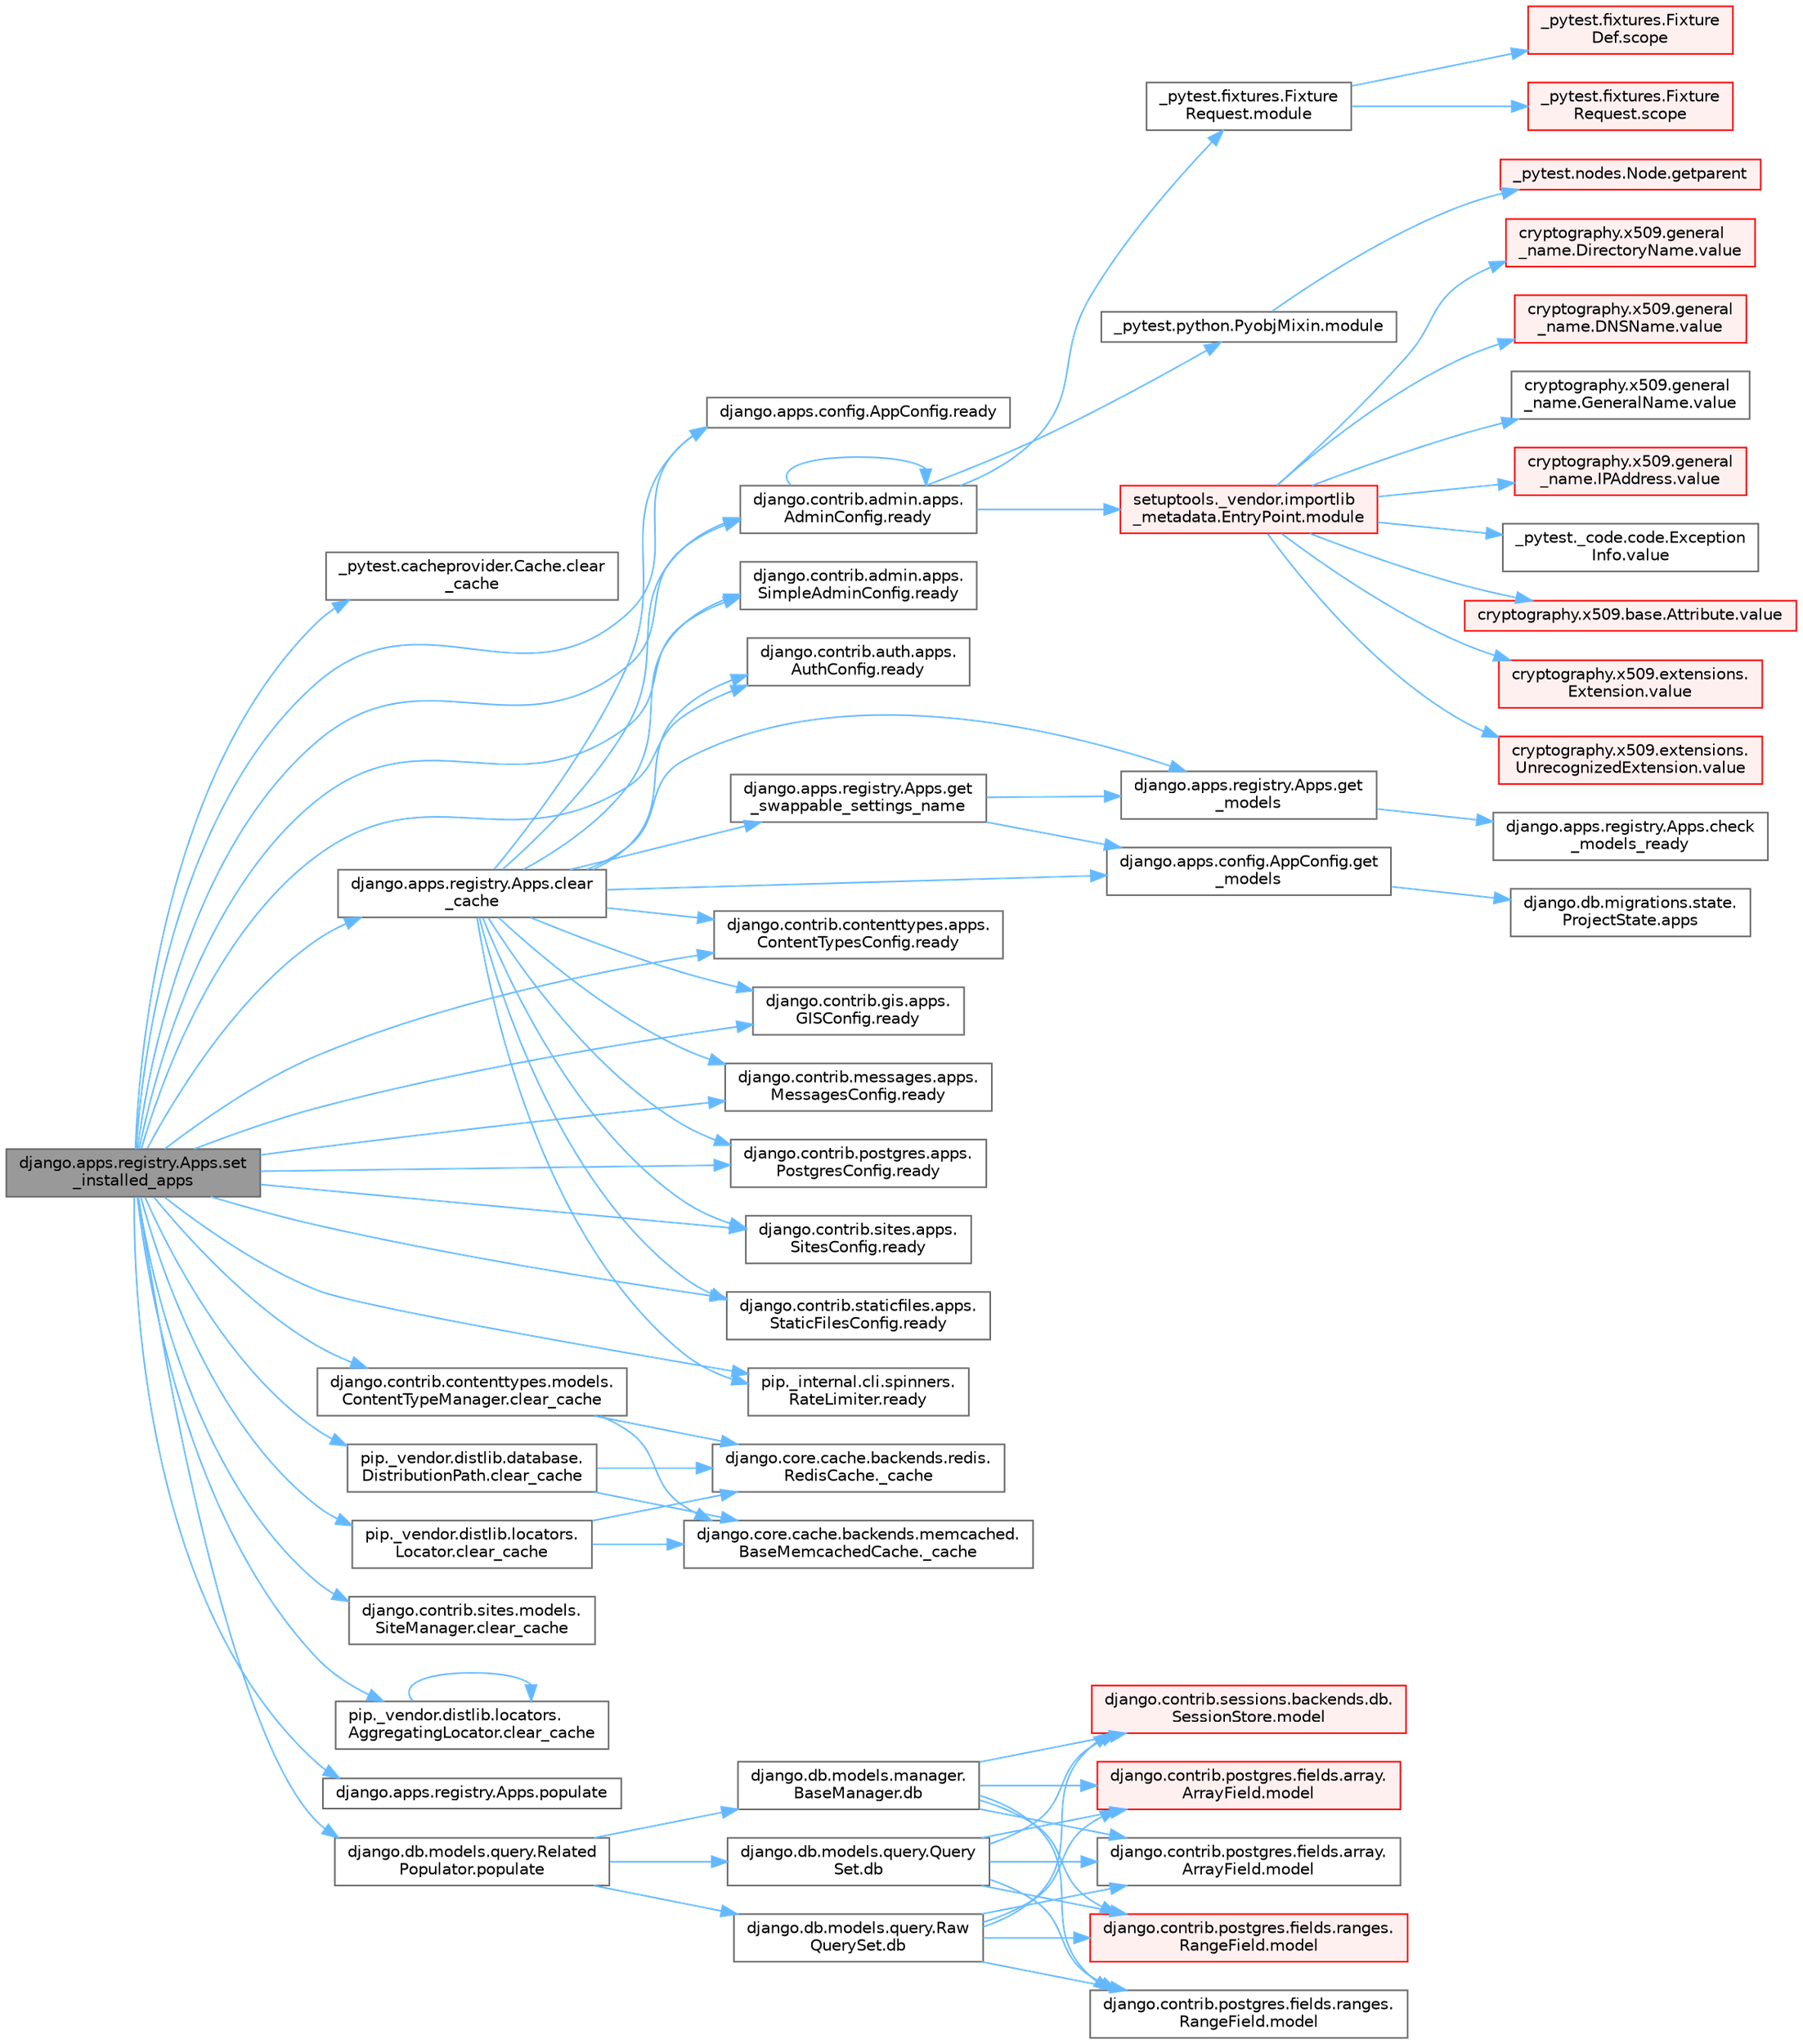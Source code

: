 digraph "django.apps.registry.Apps.set_installed_apps"
{
 // LATEX_PDF_SIZE
  bgcolor="transparent";
  edge [fontname=Helvetica,fontsize=10,labelfontname=Helvetica,labelfontsize=10];
  node [fontname=Helvetica,fontsize=10,shape=box,height=0.2,width=0.4];
  rankdir="LR";
  Node1 [id="Node000001",label="django.apps.registry.Apps.set\l_installed_apps",height=0.2,width=0.4,color="gray40", fillcolor="grey60", style="filled", fontcolor="black",tooltip=" "];
  Node1 -> Node2 [id="edge1_Node000001_Node000002",color="steelblue1",style="solid",tooltip=" "];
  Node2 [id="Node000002",label="_pytest.cacheprovider.Cache.clear\l_cache",height=0.2,width=0.4,color="grey40", fillcolor="white", style="filled",URL="$class__pytest_1_1cacheprovider_1_1_cache.html#a8517e252c5f11ccce0d5986473242628",tooltip=" "];
  Node1 -> Node3 [id="edge2_Node000001_Node000003",color="steelblue1",style="solid",tooltip=" "];
  Node3 [id="Node000003",label="django.apps.registry.Apps.clear\l_cache",height=0.2,width=0.4,color="grey40", fillcolor="white", style="filled",URL="$classdjango_1_1apps_1_1registry_1_1_apps.html#ae0ec3a2f0a5af7cbfbc23e509031539a",tooltip=" "];
  Node3 -> Node4 [id="edge3_Node000003_Node000004",color="steelblue1",style="solid",tooltip=" "];
  Node4 [id="Node000004",label="django.apps.config.AppConfig.get\l_models",height=0.2,width=0.4,color="grey40", fillcolor="white", style="filled",URL="$classdjango_1_1apps_1_1config_1_1_app_config.html#a188c27f9eea1735cd48bf560897a37ca",tooltip=" "];
  Node4 -> Node5 [id="edge4_Node000004_Node000005",color="steelblue1",style="solid",tooltip=" "];
  Node5 [id="Node000005",label="django.db.migrations.state.\lProjectState.apps",height=0.2,width=0.4,color="grey40", fillcolor="white", style="filled",URL="$classdjango_1_1db_1_1migrations_1_1state_1_1_project_state.html#a512f631936ae6b299fa822af8d84eb62",tooltip=" "];
  Node3 -> Node6 [id="edge5_Node000003_Node000006",color="steelblue1",style="solid",tooltip=" "];
  Node6 [id="Node000006",label="django.apps.registry.Apps.get\l_models",height=0.2,width=0.4,color="grey40", fillcolor="white", style="filled",URL="$classdjango_1_1apps_1_1registry_1_1_apps.html#acb337cd0ebaa2969113f6b1d8eea2c2e",tooltip=" "];
  Node6 -> Node7 [id="edge6_Node000006_Node000007",color="steelblue1",style="solid",tooltip=" "];
  Node7 [id="Node000007",label="django.apps.registry.Apps.check\l_models_ready",height=0.2,width=0.4,color="grey40", fillcolor="white", style="filled",URL="$classdjango_1_1apps_1_1registry_1_1_apps.html#a9f2d404bc65718338f4d9403c5320bee",tooltip=" "];
  Node3 -> Node8 [id="edge7_Node000003_Node000008",color="steelblue1",style="solid",tooltip=" "];
  Node8 [id="Node000008",label="django.apps.registry.Apps.get\l_swappable_settings_name",height=0.2,width=0.4,color="grey40", fillcolor="white", style="filled",URL="$classdjango_1_1apps_1_1registry_1_1_apps.html#a5ba856dd6eb78e9b95b8e05fc9249237",tooltip=" "];
  Node8 -> Node4 [id="edge8_Node000008_Node000004",color="steelblue1",style="solid",tooltip=" "];
  Node8 -> Node6 [id="edge9_Node000008_Node000006",color="steelblue1",style="solid",tooltip=" "];
  Node3 -> Node9 [id="edge10_Node000003_Node000009",color="steelblue1",style="solid",tooltip=" "];
  Node9 [id="Node000009",label="django.apps.config.AppConfig.ready",height=0.2,width=0.4,color="grey40", fillcolor="white", style="filled",URL="$classdjango_1_1apps_1_1config_1_1_app_config.html#a08f05a339329599dd195bf1037c638e5",tooltip=" "];
  Node3 -> Node10 [id="edge11_Node000003_Node000010",color="steelblue1",style="solid",tooltip=" "];
  Node10 [id="Node000010",label="django.contrib.admin.apps.\lAdminConfig.ready",height=0.2,width=0.4,color="grey40", fillcolor="white", style="filled",URL="$classdjango_1_1contrib_1_1admin_1_1apps_1_1_admin_config.html#a974b1b1482df95ff46898bf20d7d0ecd",tooltip=" "];
  Node10 -> Node11 [id="edge12_Node000010_Node000011",color="steelblue1",style="solid",tooltip=" "];
  Node11 [id="Node000011",label="_pytest.fixtures.Fixture\lRequest.module",height=0.2,width=0.4,color="grey40", fillcolor="white", style="filled",URL="$class__pytest_1_1fixtures_1_1_fixture_request.html#ad7a3eaa568b0f3ba67ebf2fd02ecea0e",tooltip=" "];
  Node11 -> Node12 [id="edge13_Node000011_Node000012",color="steelblue1",style="solid",tooltip=" "];
  Node12 [id="Node000012",label="_pytest.fixtures.Fixture\lDef.scope",height=0.2,width=0.4,color="red", fillcolor="#FFF0F0", style="filled",URL="$class__pytest_1_1fixtures_1_1_fixture_def.html#a7631cdae842daae93780def0698acba2",tooltip=" "];
  Node11 -> Node16 [id="edge14_Node000011_Node000016",color="steelblue1",style="solid",tooltip=" "];
  Node16 [id="Node000016",label="_pytest.fixtures.Fixture\lRequest.scope",height=0.2,width=0.4,color="red", fillcolor="#FFF0F0", style="filled",URL="$class__pytest_1_1fixtures_1_1_fixture_request.html#acb5406ee9e8cf7147711b9314b6c951a",tooltip=" "];
  Node10 -> Node17 [id="edge15_Node000010_Node000017",color="steelblue1",style="solid",tooltip=" "];
  Node17 [id="Node000017",label="_pytest.python.PyobjMixin.module",height=0.2,width=0.4,color="grey40", fillcolor="white", style="filled",URL="$class__pytest_1_1python_1_1_pyobj_mixin.html#a59f370b8fb7ac30c262e6dc2797527d2",tooltip=" "];
  Node17 -> Node18 [id="edge16_Node000017_Node000018",color="steelblue1",style="solid",tooltip=" "];
  Node18 [id="Node000018",label="_pytest.nodes.Node.getparent",height=0.2,width=0.4,color="red", fillcolor="#FFF0F0", style="filled",URL="$class__pytest_1_1nodes_1_1_node.html#aa43550c78abb0cf55437b1fd51bf8aa5",tooltip=" "];
  Node10 -> Node21 [id="edge17_Node000010_Node000021",color="steelblue1",style="solid",tooltip=" "];
  Node21 [id="Node000021",label="setuptools._vendor.importlib\l_metadata.EntryPoint.module",height=0.2,width=0.4,color="red", fillcolor="#FFF0F0", style="filled",URL="$classsetuptools_1_1__vendor_1_1importlib__metadata_1_1_entry_point.html#ab0cf8662ae1b114f079d464a9bdbb70f",tooltip=" "];
  Node21 -> Node22 [id="edge18_Node000021_Node000022",color="steelblue1",style="solid",tooltip=" "];
  Node22 [id="Node000022",label="_pytest._code.code.Exception\lInfo.value",height=0.2,width=0.4,color="grey40", fillcolor="white", style="filled",URL="$class__pytest_1_1__code_1_1code_1_1_exception_info.html#a65675b4b4254ece8c2b96f442ffa6a75",tooltip=" "];
  Node21 -> Node23 [id="edge19_Node000021_Node000023",color="steelblue1",style="solid",tooltip=" "];
  Node23 [id="Node000023",label="cryptography.x509.base.Attribute.value",height=0.2,width=0.4,color="red", fillcolor="#FFF0F0", style="filled",URL="$classcryptography_1_1x509_1_1base_1_1_attribute.html#a60472bf1e6c7d1a19111b910c23c097a",tooltip=" "];
  Node21 -> Node27 [id="edge20_Node000021_Node000027",color="steelblue1",style="solid",tooltip=" "];
  Node27 [id="Node000027",label="cryptography.x509.extensions.\lExtension.value",height=0.2,width=0.4,color="red", fillcolor="#FFF0F0", style="filled",URL="$classcryptography_1_1x509_1_1extensions_1_1_extension.html#a8c49255768af4af1c07670fd09fe42a7",tooltip=" "];
  Node21 -> Node28 [id="edge21_Node000021_Node000028",color="steelblue1",style="solid",tooltip=" "];
  Node28 [id="Node000028",label="cryptography.x509.extensions.\lUnrecognizedExtension.value",height=0.2,width=0.4,color="red", fillcolor="#FFF0F0", style="filled",URL="$classcryptography_1_1x509_1_1extensions_1_1_unrecognized_extension.html#a9992d78623e649a72caf3f3ce5a2c0f9",tooltip=" "];
  Node21 -> Node29 [id="edge22_Node000021_Node000029",color="steelblue1",style="solid",tooltip=" "];
  Node29 [id="Node000029",label="cryptography.x509.general\l_name.DirectoryName.value",height=0.2,width=0.4,color="red", fillcolor="#FFF0F0", style="filled",URL="$classcryptography_1_1x509_1_1general__name_1_1_directory_name.html#a68ccf077d3347ac26ff3c85cb234c9fe",tooltip=" "];
  Node21 -> Node30 [id="edge23_Node000021_Node000030",color="steelblue1",style="solid",tooltip=" "];
  Node30 [id="Node000030",label="cryptography.x509.general\l_name.DNSName.value",height=0.2,width=0.4,color="red", fillcolor="#FFF0F0", style="filled",URL="$classcryptography_1_1x509_1_1general__name_1_1_d_n_s_name.html#a93b054a2226f3b5f15aa11e51e8b2357",tooltip=" "];
  Node21 -> Node31 [id="edge24_Node000021_Node000031",color="steelblue1",style="solid",tooltip=" "];
  Node31 [id="Node000031",label="cryptography.x509.general\l_name.GeneralName.value",height=0.2,width=0.4,color="grey40", fillcolor="white", style="filled",URL="$classcryptography_1_1x509_1_1general__name_1_1_general_name.html#a6eebdc32cba49fb672f0904be4be684a",tooltip=" "];
  Node21 -> Node32 [id="edge25_Node000021_Node000032",color="steelblue1",style="solid",tooltip=" "];
  Node32 [id="Node000032",label="cryptography.x509.general\l_name.IPAddress.value",height=0.2,width=0.4,color="red", fillcolor="#FFF0F0", style="filled",URL="$classcryptography_1_1x509_1_1general__name_1_1_i_p_address.html#a514cf4d34f9d4eac1db384e30bfd545c",tooltip=" "];
  Node10 -> Node10 [id="edge26_Node000010_Node000010",color="steelblue1",style="solid",tooltip=" "];
  Node3 -> Node4538 [id="edge27_Node000003_Node004538",color="steelblue1",style="solid",tooltip=" "];
  Node4538 [id="Node004538",label="django.contrib.admin.apps.\lSimpleAdminConfig.ready",height=0.2,width=0.4,color="grey40", fillcolor="white", style="filled",URL="$classdjango_1_1contrib_1_1admin_1_1apps_1_1_simple_admin_config.html#ad2c51982559a20fd1b1f5b361836d2d2",tooltip=" "];
  Node3 -> Node4539 [id="edge28_Node000003_Node004539",color="steelblue1",style="solid",tooltip=" "];
  Node4539 [id="Node004539",label="django.contrib.auth.apps.\lAuthConfig.ready",height=0.2,width=0.4,color="grey40", fillcolor="white", style="filled",URL="$classdjango_1_1contrib_1_1auth_1_1apps_1_1_auth_config.html#a5874d8b878159b4702db36a802e6002d",tooltip=" "];
  Node3 -> Node4540 [id="edge29_Node000003_Node004540",color="steelblue1",style="solid",tooltip=" "];
  Node4540 [id="Node004540",label="django.contrib.contenttypes.apps.\lContentTypesConfig.ready",height=0.2,width=0.4,color="grey40", fillcolor="white", style="filled",URL="$classdjango_1_1contrib_1_1contenttypes_1_1apps_1_1_content_types_config.html#afb8456d16a8b0f222a6793193f9eaa17",tooltip=" "];
  Node3 -> Node4541 [id="edge30_Node000003_Node004541",color="steelblue1",style="solid",tooltip=" "];
  Node4541 [id="Node004541",label="django.contrib.gis.apps.\lGISConfig.ready",height=0.2,width=0.4,color="grey40", fillcolor="white", style="filled",URL="$classdjango_1_1contrib_1_1gis_1_1apps_1_1_g_i_s_config.html#a932b5381109ab8b4b4a0a5c5b4161152",tooltip=" "];
  Node3 -> Node4542 [id="edge31_Node000003_Node004542",color="steelblue1",style="solid",tooltip=" "];
  Node4542 [id="Node004542",label="django.contrib.messages.apps.\lMessagesConfig.ready",height=0.2,width=0.4,color="grey40", fillcolor="white", style="filled",URL="$classdjango_1_1contrib_1_1messages_1_1apps_1_1_messages_config.html#ae4273f06e23036e63183a6cf7d50954c",tooltip=" "];
  Node3 -> Node4543 [id="edge32_Node000003_Node004543",color="steelblue1",style="solid",tooltip=" "];
  Node4543 [id="Node004543",label="django.contrib.postgres.apps.\lPostgresConfig.ready",height=0.2,width=0.4,color="grey40", fillcolor="white", style="filled",URL="$classdjango_1_1contrib_1_1postgres_1_1apps_1_1_postgres_config.html#ac1e422e622290f68b90bb224470dbd21",tooltip=" "];
  Node3 -> Node4544 [id="edge33_Node000003_Node004544",color="steelblue1",style="solid",tooltip=" "];
  Node4544 [id="Node004544",label="django.contrib.sites.apps.\lSitesConfig.ready",height=0.2,width=0.4,color="grey40", fillcolor="white", style="filled",URL="$classdjango_1_1contrib_1_1sites_1_1apps_1_1_sites_config.html#a95cd4a2f76ce943b26cb4cc602dc7174",tooltip=" "];
  Node3 -> Node4545 [id="edge34_Node000003_Node004545",color="steelblue1",style="solid",tooltip=" "];
  Node4545 [id="Node004545",label="django.contrib.staticfiles.apps.\lStaticFilesConfig.ready",height=0.2,width=0.4,color="grey40", fillcolor="white", style="filled",URL="$classdjango_1_1contrib_1_1staticfiles_1_1apps_1_1_static_files_config.html#adcfba2af796bc083b78e8a0fb8a44bb9",tooltip=" "];
  Node3 -> Node4546 [id="edge35_Node000003_Node004546",color="steelblue1",style="solid",tooltip=" "];
  Node4546 [id="Node004546",label="pip._internal.cli.spinners.\lRateLimiter.ready",height=0.2,width=0.4,color="grey40", fillcolor="white", style="filled",URL="$classpip_1_1__internal_1_1cli_1_1spinners_1_1_rate_limiter.html#afe31ae392b4e50a03e9149aa30e3f1ee",tooltip=" "];
  Node1 -> Node4547 [id="edge36_Node000001_Node004547",color="steelblue1",style="solid",tooltip=" "];
  Node4547 [id="Node004547",label="django.contrib.contenttypes.models.\lContentTypeManager.clear_cache",height=0.2,width=0.4,color="grey40", fillcolor="white", style="filled",URL="$classdjango_1_1contrib_1_1contenttypes_1_1models_1_1_content_type_manager.html#a6323753cf40210d9962235ece77548f2",tooltip=" "];
  Node4547 -> Node127 [id="edge37_Node004547_Node000127",color="steelblue1",style="solid",tooltip=" "];
  Node127 [id="Node000127",label="django.core.cache.backends.memcached.\lBaseMemcachedCache._cache",height=0.2,width=0.4,color="grey40", fillcolor="white", style="filled",URL="$classdjango_1_1core_1_1cache_1_1backends_1_1memcached_1_1_base_memcached_cache.html#afd8573b5388481b004d795d02a7eebd3",tooltip=" "];
  Node4547 -> Node128 [id="edge38_Node004547_Node000128",color="steelblue1",style="solid",tooltip=" "];
  Node128 [id="Node000128",label="django.core.cache.backends.redis.\lRedisCache._cache",height=0.2,width=0.4,color="grey40", fillcolor="white", style="filled",URL="$classdjango_1_1core_1_1cache_1_1backends_1_1redis_1_1_redis_cache.html#a38c228bbd313c586cb7de900681708e7",tooltip=" "];
  Node1 -> Node4548 [id="edge39_Node000001_Node004548",color="steelblue1",style="solid",tooltip=" "];
  Node4548 [id="Node004548",label="django.contrib.sites.models.\lSiteManager.clear_cache",height=0.2,width=0.4,color="grey40", fillcolor="white", style="filled",URL="$classdjango_1_1contrib_1_1sites_1_1models_1_1_site_manager.html#ae239373866db3aba992168ae7eb81ca9",tooltip=" "];
  Node1 -> Node4549 [id="edge40_Node000001_Node004549",color="steelblue1",style="solid",tooltip=" "];
  Node4549 [id="Node004549",label="pip._vendor.distlib.database.\lDistributionPath.clear_cache",height=0.2,width=0.4,color="grey40", fillcolor="white", style="filled",URL="$classpip_1_1__vendor_1_1distlib_1_1database_1_1_distribution_path.html#ad6d376f3cabc25fcd2574cbffa6f58ad",tooltip=" "];
  Node4549 -> Node127 [id="edge41_Node004549_Node000127",color="steelblue1",style="solid",tooltip=" "];
  Node4549 -> Node128 [id="edge42_Node004549_Node000128",color="steelblue1",style="solid",tooltip=" "];
  Node1 -> Node4550 [id="edge43_Node000001_Node004550",color="steelblue1",style="solid",tooltip=" "];
  Node4550 [id="Node004550",label="pip._vendor.distlib.locators.\lAggregatingLocator.clear_cache",height=0.2,width=0.4,color="grey40", fillcolor="white", style="filled",URL="$classpip_1_1__vendor_1_1distlib_1_1locators_1_1_aggregating_locator.html#a8438f1ed2437c65296c327afaddfb208",tooltip=" "];
  Node4550 -> Node4550 [id="edge44_Node004550_Node004550",color="steelblue1",style="solid",tooltip=" "];
  Node1 -> Node4551 [id="edge45_Node000001_Node004551",color="steelblue1",style="solid",tooltip=" "];
  Node4551 [id="Node004551",label="pip._vendor.distlib.locators.\lLocator.clear_cache",height=0.2,width=0.4,color="grey40", fillcolor="white", style="filled",URL="$classpip_1_1__vendor_1_1distlib_1_1locators_1_1_locator.html#ac279c2a0fed12bcf640820432a2d1aa5",tooltip=" "];
  Node4551 -> Node127 [id="edge46_Node004551_Node000127",color="steelblue1",style="solid",tooltip=" "];
  Node4551 -> Node128 [id="edge47_Node004551_Node000128",color="steelblue1",style="solid",tooltip=" "];
  Node1 -> Node4552 [id="edge48_Node000001_Node004552",color="steelblue1",style="solid",tooltip=" "];
  Node4552 [id="Node004552",label="django.apps.registry.Apps.populate",height=0.2,width=0.4,color="grey40", fillcolor="white", style="filled",URL="$classdjango_1_1apps_1_1registry_1_1_apps.html#a87cbd6ddb4d17ec51859b35111b61712",tooltip=" "];
  Node1 -> Node4553 [id="edge49_Node000001_Node004553",color="steelblue1",style="solid",tooltip=" "];
  Node4553 [id="Node004553",label="django.db.models.query.Related\lPopulator.populate",height=0.2,width=0.4,color="grey40", fillcolor="white", style="filled",URL="$classdjango_1_1db_1_1models_1_1query_1_1_related_populator.html#aa3aa58889f7c8f4e15d87b4dc082e093",tooltip=" "];
  Node4553 -> Node220 [id="edge50_Node004553_Node000220",color="steelblue1",style="solid",tooltip=" "];
  Node220 [id="Node000220",label="django.db.models.manager.\lBaseManager.db",height=0.2,width=0.4,color="grey40", fillcolor="white", style="filled",URL="$classdjango_1_1db_1_1models_1_1manager_1_1_base_manager.html#ad6c30d1033fbe64ca4ac1d2bf0162a8a",tooltip=" "];
  Node220 -> Node181 [id="edge51_Node000220_Node000181",color="steelblue1",style="solid",tooltip=" "];
  Node181 [id="Node000181",label="django.contrib.postgres.fields.array.\lArrayField.model",height=0.2,width=0.4,color="red", fillcolor="#FFF0F0", style="filled",URL="$classdjango_1_1contrib_1_1postgres_1_1fields_1_1array_1_1_array_field.html#a4402eef4c4784e00671c9f229481f4c1",tooltip=" "];
  Node220 -> Node182 [id="edge52_Node000220_Node000182",color="steelblue1",style="solid",tooltip=" "];
  Node182 [id="Node000182",label="django.contrib.postgres.fields.array.\lArrayField.model",height=0.2,width=0.4,color="grey40", fillcolor="white", style="filled",URL="$classdjango_1_1contrib_1_1postgres_1_1fields_1_1array_1_1_array_field.html#a50a2796de85f960ca282b56ef2d9446c",tooltip=" "];
  Node220 -> Node183 [id="edge53_Node000220_Node000183",color="steelblue1",style="solid",tooltip=" "];
  Node183 [id="Node000183",label="django.contrib.postgres.fields.ranges.\lRangeField.model",height=0.2,width=0.4,color="red", fillcolor="#FFF0F0", style="filled",URL="$classdjango_1_1contrib_1_1postgres_1_1fields_1_1ranges_1_1_range_field.html#aa38c2bbd1bad0c8f9b0315ee468867a2",tooltip=" "];
  Node220 -> Node184 [id="edge54_Node000220_Node000184",color="steelblue1",style="solid",tooltip=" "];
  Node184 [id="Node000184",label="django.contrib.postgres.fields.ranges.\lRangeField.model",height=0.2,width=0.4,color="grey40", fillcolor="white", style="filled",URL="$classdjango_1_1contrib_1_1postgres_1_1fields_1_1ranges_1_1_range_field.html#a91b36827f010affd1ff89569cf40d1af",tooltip=" "];
  Node220 -> Node185 [id="edge55_Node000220_Node000185",color="steelblue1",style="solid",tooltip=" "];
  Node185 [id="Node000185",label="django.contrib.sessions.backends.db.\lSessionStore.model",height=0.2,width=0.4,color="red", fillcolor="#FFF0F0", style="filled",URL="$classdjango_1_1contrib_1_1sessions_1_1backends_1_1db_1_1_session_store.html#af52cfb4371af389c8bd4a6780274c403",tooltip=" "];
  Node4553 -> Node221 [id="edge56_Node004553_Node000221",color="steelblue1",style="solid",tooltip=" "];
  Node221 [id="Node000221",label="django.db.models.query.Query\lSet.db",height=0.2,width=0.4,color="grey40", fillcolor="white", style="filled",URL="$classdjango_1_1db_1_1models_1_1query_1_1_query_set.html#a6ff7e94dd4e7293da5fb86f6349ce9b8",tooltip=" "];
  Node221 -> Node181 [id="edge57_Node000221_Node000181",color="steelblue1",style="solid",tooltip=" "];
  Node221 -> Node182 [id="edge58_Node000221_Node000182",color="steelblue1",style="solid",tooltip=" "];
  Node221 -> Node183 [id="edge59_Node000221_Node000183",color="steelblue1",style="solid",tooltip=" "];
  Node221 -> Node184 [id="edge60_Node000221_Node000184",color="steelblue1",style="solid",tooltip=" "];
  Node221 -> Node185 [id="edge61_Node000221_Node000185",color="steelblue1",style="solid",tooltip=" "];
  Node4553 -> Node222 [id="edge62_Node004553_Node000222",color="steelblue1",style="solid",tooltip=" "];
  Node222 [id="Node000222",label="django.db.models.query.Raw\lQuerySet.db",height=0.2,width=0.4,color="grey40", fillcolor="white", style="filled",URL="$classdjango_1_1db_1_1models_1_1query_1_1_raw_query_set.html#a1f352bf15faf0aa43e22709fde8f7564",tooltip=" "];
  Node222 -> Node181 [id="edge63_Node000222_Node000181",color="steelblue1",style="solid",tooltip=" "];
  Node222 -> Node182 [id="edge64_Node000222_Node000182",color="steelblue1",style="solid",tooltip=" "];
  Node222 -> Node183 [id="edge65_Node000222_Node000183",color="steelblue1",style="solid",tooltip=" "];
  Node222 -> Node184 [id="edge66_Node000222_Node000184",color="steelblue1",style="solid",tooltip=" "];
  Node222 -> Node185 [id="edge67_Node000222_Node000185",color="steelblue1",style="solid",tooltip=" "];
  Node1 -> Node9 [id="edge68_Node000001_Node000009",color="steelblue1",style="solid",tooltip=" "];
  Node1 -> Node10 [id="edge69_Node000001_Node000010",color="steelblue1",style="solid",tooltip=" "];
  Node1 -> Node4538 [id="edge70_Node000001_Node004538",color="steelblue1",style="solid",tooltip=" "];
  Node1 -> Node4539 [id="edge71_Node000001_Node004539",color="steelblue1",style="solid",tooltip=" "];
  Node1 -> Node4540 [id="edge72_Node000001_Node004540",color="steelblue1",style="solid",tooltip=" "];
  Node1 -> Node4541 [id="edge73_Node000001_Node004541",color="steelblue1",style="solid",tooltip=" "];
  Node1 -> Node4542 [id="edge74_Node000001_Node004542",color="steelblue1",style="solid",tooltip=" "];
  Node1 -> Node4543 [id="edge75_Node000001_Node004543",color="steelblue1",style="solid",tooltip=" "];
  Node1 -> Node4544 [id="edge76_Node000001_Node004544",color="steelblue1",style="solid",tooltip=" "];
  Node1 -> Node4545 [id="edge77_Node000001_Node004545",color="steelblue1",style="solid",tooltip=" "];
  Node1 -> Node4546 [id="edge78_Node000001_Node004546",color="steelblue1",style="solid",tooltip=" "];
}
